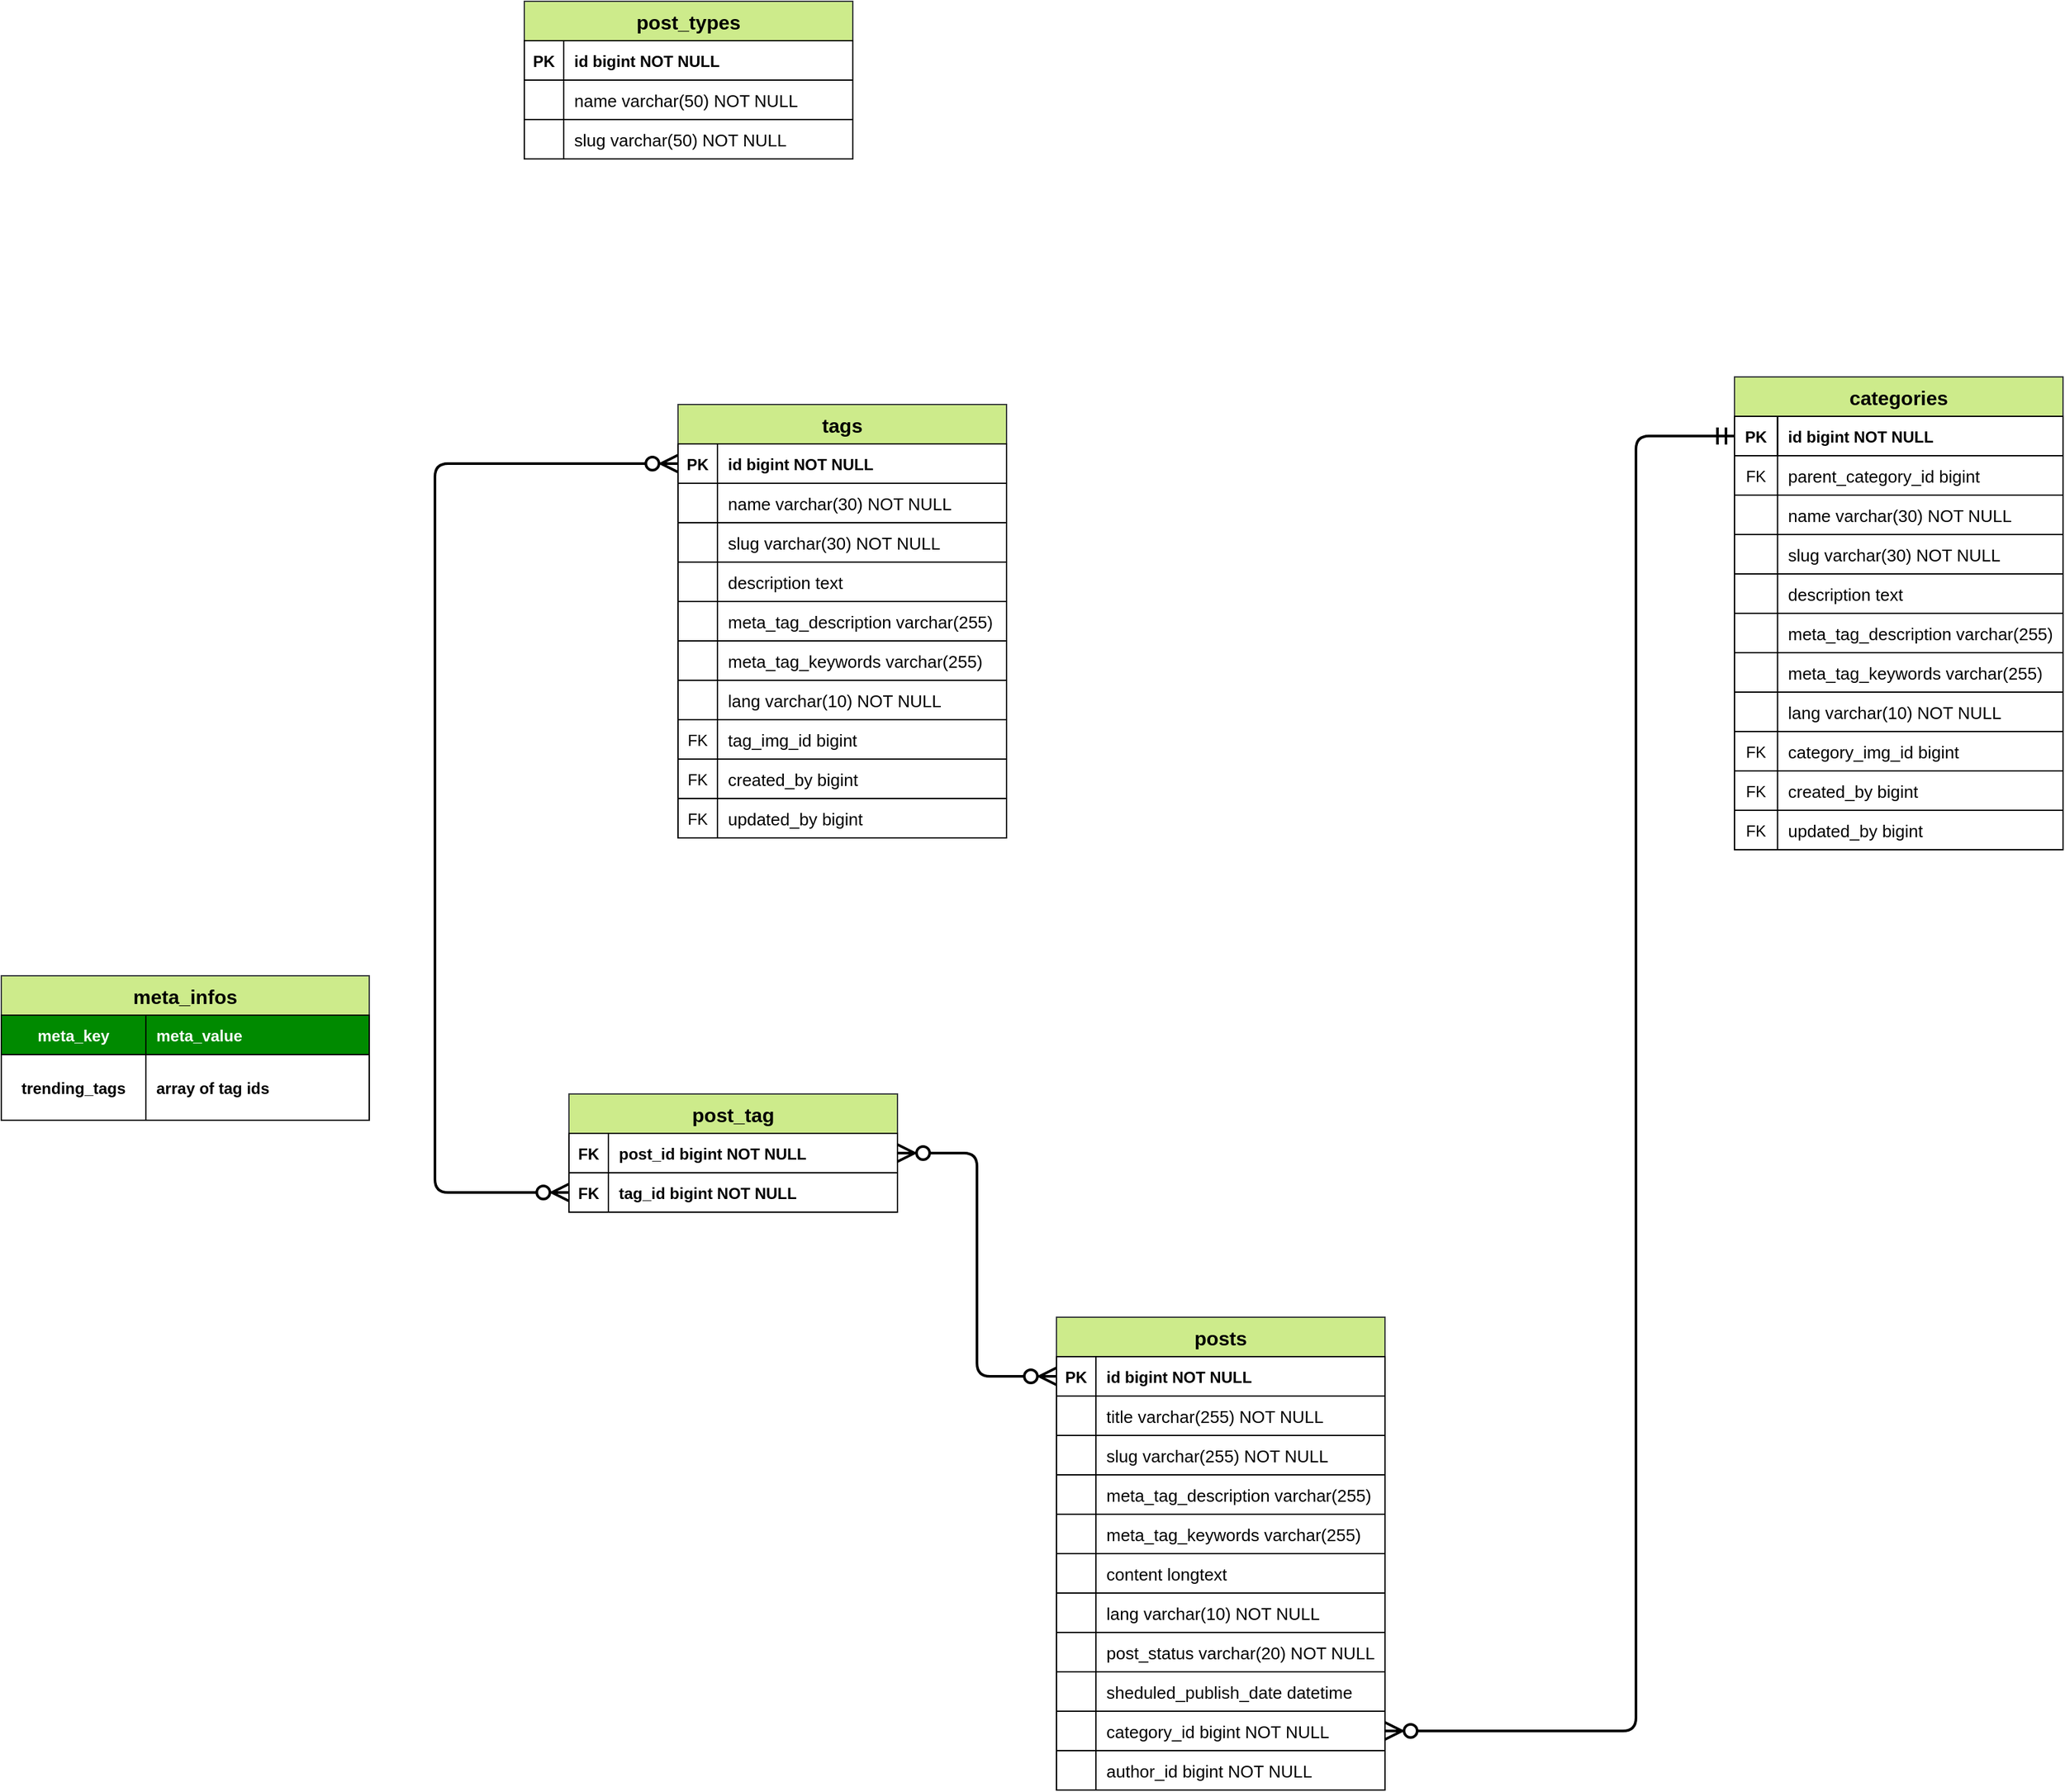 <mxfile>
    <diagram id="JGKF3jAnsXC5R7CiAGKE" name="Page-1">
        <mxGraphModel dx="4016" dy="4502" grid="0" gridSize="10" guides="0" tooltips="0" connect="1" arrows="1" fold="1" page="0" pageScale="1" pageWidth="3000" pageHeight="2000" background="#ffffff" math="0" shadow="0">
            <root>
                <mxCell id="0"/>
                <mxCell id="1" parent="0"/>
                <mxCell id="24" value="post_types" style="shape=table;startSize=30;container=1;collapsible=1;childLayout=tableLayout;fixedRows=1;rowLines=0;fontStyle=1;align=center;resizeLast=1;strokeColor=#36393d;fillColor=#cdeb8b;fontColor=#000000;fontSize=15;labelBackgroundColor=none;labelBorderColor=none;fontFamily=Helvetica;rounded=0;" parent="1" vertex="1">
                    <mxGeometry x="-2760" y="-3680" width="250" height="120" as="geometry">
                        <mxRectangle x="-2740" y="-3680" width="170" height="30" as="alternateBounds"/>
                    </mxGeometry>
                </mxCell>
                <mxCell id="25" value="" style="shape=partialRectangle;collapsible=0;dropTarget=0;pointerEvents=0;fillColor=#FFFFFF;points=[[0,0.5],[1,0.5]];portConstraint=eastwest;top=0;left=0;right=0;bottom=1;strokeColor=#666666;labelBackgroundColor=none;noLabel=1;fontColor=#333333;fontFamily=Helvetica;rounded=0;" parent="24" vertex="1">
                    <mxGeometry y="30" width="250" height="30" as="geometry"/>
                </mxCell>
                <mxCell id="26" value="PK" style="shape=partialRectangle;overflow=hidden;connectable=0;fillColor=none;top=1;left=1;bottom=1;right=1;fontStyle=1;fontColor=#000000;strokeColor=#000000;fontFamily=Helvetica;rounded=0;" parent="25" vertex="1">
                    <mxGeometry width="30" height="30" as="geometry">
                        <mxRectangle width="30" height="30" as="alternateBounds"/>
                    </mxGeometry>
                </mxCell>
                <mxCell id="27" value="id bigint NOT NULL " style="shape=partialRectangle;overflow=hidden;connectable=0;fillColor=none;top=1;left=1;bottom=1;right=1;align=left;spacingLeft=6;fontStyle=1;fontColor=#000000;strokeColor=#000000;noLabel=0;portConstraintRotation=0;fontFamily=Helvetica;rounded=0;" parent="25" vertex="1">
                    <mxGeometry x="30" width="220" height="30" as="geometry">
                        <mxRectangle width="220" height="30" as="alternateBounds"/>
                    </mxGeometry>
                </mxCell>
                <mxCell id="28" value="" style="shape=partialRectangle;collapsible=0;dropTarget=0;pointerEvents=0;fillColor=#FFFFFF;points=[[0,0.5],[1,0.5]];portConstraint=eastwest;top=1;left=1;right=1;bottom=1;labelBorderColor=#000000;strokeColor=#000000;labelBackgroundColor=none;fontFamily=Helvetica;rounded=0;" parent="24" vertex="1">
                    <mxGeometry y="60" width="250" height="30" as="geometry"/>
                </mxCell>
                <mxCell id="29" value="" style="shape=partialRectangle;overflow=hidden;connectable=0;fillColor=none;top=0;left=0;bottom=0;right=0;fontFamily=Helvetica;rounded=0;" parent="28" vertex="1">
                    <mxGeometry width="30" height="30" as="geometry">
                        <mxRectangle width="30" height="30" as="alternateBounds"/>
                    </mxGeometry>
                </mxCell>
                <mxCell id="30" value="name varchar(50) NOT NULL" style="shape=partialRectangle;overflow=hidden;connectable=0;fillColor=none;top=0;left=1;bottom=0;right=0;align=left;spacingLeft=6;fontColor=#000000;strokeColor=#000000;fontSize=13;fontFamily=Helvetica;rounded=0;" parent="28" vertex="1">
                    <mxGeometry x="30" width="220" height="30" as="geometry">
                        <mxRectangle width="220" height="30" as="alternateBounds"/>
                    </mxGeometry>
                </mxCell>
                <mxCell id="254" value="" style="shape=partialRectangle;collapsible=0;dropTarget=0;pointerEvents=0;fillColor=#FFFFFF;points=[[0,0.5],[1,0.5]];portConstraint=eastwest;top=1;left=1;right=1;bottom=1;labelBorderColor=#000000;strokeColor=#000000;labelBackgroundColor=none;fontFamily=Helvetica;rounded=0;" parent="24" vertex="1">
                    <mxGeometry y="90" width="250" height="30" as="geometry"/>
                </mxCell>
                <mxCell id="255" value="" style="shape=partialRectangle;overflow=hidden;connectable=0;fillColor=none;top=0;left=0;bottom=0;right=0;fontFamily=Helvetica;rounded=0;" parent="254" vertex="1">
                    <mxGeometry width="30" height="30" as="geometry">
                        <mxRectangle width="30" height="30" as="alternateBounds"/>
                    </mxGeometry>
                </mxCell>
                <mxCell id="256" value="slug varchar(50) NOT NULL" style="shape=partialRectangle;overflow=hidden;connectable=0;fillColor=none;top=0;left=1;bottom=0;right=0;align=left;spacingLeft=6;fontColor=#000000;strokeColor=#000000;fontSize=13;fontFamily=Helvetica;rounded=0;" parent="254" vertex="1">
                    <mxGeometry x="30" width="220" height="30" as="geometry">
                        <mxRectangle width="220" height="30" as="alternateBounds"/>
                    </mxGeometry>
                </mxCell>
                <mxCell id="31" value="tags" style="shape=table;startSize=30;container=1;collapsible=1;childLayout=tableLayout;fixedRows=1;rowLines=0;fontStyle=1;align=center;resizeLast=1;strokeColor=#36393d;fillColor=#cdeb8b;fontColor=#000000;fontSize=15;labelBackgroundColor=none;labelBorderColor=none;fontFamily=Helvetica;rounded=0;" parent="1" vertex="1">
                    <mxGeometry x="-2643" y="-3373" width="250" height="330" as="geometry">
                        <mxRectangle x="-2640" y="-3320" width="170" height="30" as="alternateBounds"/>
                    </mxGeometry>
                </mxCell>
                <mxCell id="32" value="" style="shape=partialRectangle;collapsible=0;dropTarget=0;pointerEvents=0;fillColor=#FFFFFF;points=[[0,0.5],[1,0.5]];portConstraint=eastwest;top=0;left=0;right=0;bottom=1;strokeColor=#666666;labelBackgroundColor=none;noLabel=1;fontColor=#333333;fontFamily=Helvetica;rounded=0;" parent="31" vertex="1">
                    <mxGeometry y="30" width="250" height="30" as="geometry"/>
                </mxCell>
                <mxCell id="33" value="PK" style="shape=partialRectangle;overflow=hidden;connectable=0;fillColor=none;top=1;left=1;bottom=1;right=1;fontStyle=1;fontColor=#000000;strokeColor=#000000;fontFamily=Helvetica;rounded=0;" parent="32" vertex="1">
                    <mxGeometry width="30" height="30" as="geometry">
                        <mxRectangle width="30" height="30" as="alternateBounds"/>
                    </mxGeometry>
                </mxCell>
                <mxCell id="34" value="id bigint NOT NULL " style="shape=partialRectangle;overflow=hidden;connectable=0;fillColor=none;top=1;left=1;bottom=1;right=1;align=left;spacingLeft=6;fontStyle=1;fontColor=#000000;strokeColor=#000000;noLabel=0;portConstraintRotation=0;fontFamily=Helvetica;rounded=0;" parent="32" vertex="1">
                    <mxGeometry x="30" width="220" height="30" as="geometry">
                        <mxRectangle width="220" height="30" as="alternateBounds"/>
                    </mxGeometry>
                </mxCell>
                <mxCell id="35" value="" style="shape=partialRectangle;collapsible=0;dropTarget=0;pointerEvents=0;fillColor=#FFFFFF;points=[[0,0.5],[1,0.5]];portConstraint=eastwest;top=1;left=1;right=1;bottom=1;labelBorderColor=#000000;strokeColor=#000000;labelBackgroundColor=none;fontFamily=Helvetica;rounded=0;" parent="31" vertex="1">
                    <mxGeometry y="60" width="250" height="30" as="geometry"/>
                </mxCell>
                <mxCell id="36" value="" style="shape=partialRectangle;overflow=hidden;connectable=0;fillColor=none;top=0;left=0;bottom=0;right=0;fontFamily=Helvetica;rounded=0;" parent="35" vertex="1">
                    <mxGeometry width="30" height="30" as="geometry">
                        <mxRectangle width="30" height="30" as="alternateBounds"/>
                    </mxGeometry>
                </mxCell>
                <mxCell id="37" value="name varchar(30) NOT NULL" style="shape=partialRectangle;overflow=hidden;connectable=0;fillColor=none;top=0;left=1;bottom=0;right=0;align=left;spacingLeft=6;fontColor=#000000;strokeColor=#000000;fontSize=13;fontFamily=Helvetica;rounded=0;" parent="35" vertex="1">
                    <mxGeometry x="30" width="220" height="30" as="geometry">
                        <mxRectangle width="220" height="30" as="alternateBounds"/>
                    </mxGeometry>
                </mxCell>
                <mxCell id="38" value="" style="shape=partialRectangle;collapsible=0;dropTarget=0;pointerEvents=0;fillColor=#FFFFFF;points=[[0,0.5],[1,0.5]];portConstraint=eastwest;top=1;left=1;right=1;bottom=1;labelBorderColor=#000000;strokeColor=#000000;labelBackgroundColor=none;fontFamily=Helvetica;rounded=0;" parent="31" vertex="1">
                    <mxGeometry y="90" width="250" height="30" as="geometry"/>
                </mxCell>
                <mxCell id="39" value="" style="shape=partialRectangle;overflow=hidden;connectable=0;fillColor=none;top=0;left=0;bottom=0;right=0;fontFamily=Helvetica;rounded=0;" parent="38" vertex="1">
                    <mxGeometry width="30" height="30" as="geometry">
                        <mxRectangle width="30" height="30" as="alternateBounds"/>
                    </mxGeometry>
                </mxCell>
                <mxCell id="40" value="slug varchar(30) NOT NULL" style="shape=partialRectangle;overflow=hidden;connectable=0;fillColor=none;top=0;left=1;bottom=0;right=0;align=left;spacingLeft=6;fontColor=#000000;strokeColor=#000000;fontSize=13;fontFamily=Helvetica;rounded=0;" parent="38" vertex="1">
                    <mxGeometry x="30" width="220" height="30" as="geometry">
                        <mxRectangle width="220" height="30" as="alternateBounds"/>
                    </mxGeometry>
                </mxCell>
                <mxCell id="89" value="" style="shape=partialRectangle;collapsible=0;dropTarget=0;pointerEvents=0;fillColor=#FFFFFF;points=[[0,0.5],[1,0.5]];portConstraint=eastwest;top=1;left=1;right=1;bottom=1;labelBorderColor=#000000;strokeColor=#000000;labelBackgroundColor=none;fontFamily=Helvetica;rounded=0;" parent="31" vertex="1">
                    <mxGeometry y="120" width="250" height="30" as="geometry"/>
                </mxCell>
                <mxCell id="90" value="" style="shape=partialRectangle;overflow=hidden;connectable=0;fillColor=none;top=0;left=0;bottom=0;right=0;fontFamily=Helvetica;rounded=0;" parent="89" vertex="1">
                    <mxGeometry width="30" height="30" as="geometry">
                        <mxRectangle width="30" height="30" as="alternateBounds"/>
                    </mxGeometry>
                </mxCell>
                <mxCell id="91" value="description text  " style="shape=partialRectangle;overflow=hidden;connectable=0;fillColor=none;top=0;left=1;bottom=0;right=0;align=left;spacingLeft=6;fontColor=#000000;strokeColor=#000000;fontSize=13;fontFamily=Helvetica;rounded=0;" parent="89" vertex="1">
                    <mxGeometry x="30" width="220" height="30" as="geometry">
                        <mxRectangle width="220" height="30" as="alternateBounds"/>
                    </mxGeometry>
                </mxCell>
                <mxCell id="51" value="" style="shape=partialRectangle;collapsible=0;dropTarget=0;pointerEvents=0;fillColor=#FFFFFF;points=[[0,0.5],[1,0.5]];portConstraint=eastwest;top=1;left=1;right=1;bottom=1;labelBorderColor=#000000;strokeColor=#000000;labelBackgroundColor=none;fontFamily=Helvetica;rounded=0;" parent="31" vertex="1">
                    <mxGeometry y="150" width="250" height="30" as="geometry"/>
                </mxCell>
                <mxCell id="52" value="" style="shape=partialRectangle;overflow=hidden;connectable=0;fillColor=none;top=0;left=0;bottom=0;right=0;fontFamily=Helvetica;rounded=0;" parent="51" vertex="1">
                    <mxGeometry width="30" height="30" as="geometry">
                        <mxRectangle width="30" height="30" as="alternateBounds"/>
                    </mxGeometry>
                </mxCell>
                <mxCell id="53" value="meta_tag_description varchar(255) " style="shape=partialRectangle;overflow=hidden;connectable=0;fillColor=none;top=0;left=1;bottom=0;right=0;align=left;spacingLeft=6;fontColor=#000000;strokeColor=#000000;fontSize=13;fontFamily=Helvetica;rounded=0;" parent="51" vertex="1">
                    <mxGeometry x="30" width="220" height="30" as="geometry">
                        <mxRectangle width="220" height="30" as="alternateBounds"/>
                    </mxGeometry>
                </mxCell>
                <mxCell id="54" value="" style="shape=partialRectangle;collapsible=0;dropTarget=0;pointerEvents=0;fillColor=#FFFFFF;points=[[0,0.5],[1,0.5]];portConstraint=eastwest;top=1;left=1;right=1;bottom=1;labelBorderColor=#000000;strokeColor=#000000;labelBackgroundColor=none;fontFamily=Helvetica;rounded=0;" parent="31" vertex="1">
                    <mxGeometry y="180" width="250" height="30" as="geometry"/>
                </mxCell>
                <mxCell id="55" value="" style="shape=partialRectangle;overflow=hidden;connectable=0;fillColor=none;top=0;left=0;bottom=0;right=0;fontFamily=Helvetica;rounded=0;" parent="54" vertex="1">
                    <mxGeometry width="30" height="30" as="geometry">
                        <mxRectangle width="30" height="30" as="alternateBounds"/>
                    </mxGeometry>
                </mxCell>
                <mxCell id="56" value="meta_tag_keywords varchar(255) " style="shape=partialRectangle;overflow=hidden;connectable=0;fillColor=none;top=0;left=1;bottom=0;right=0;align=left;spacingLeft=6;fontColor=#000000;strokeColor=#000000;fontSize=13;fontFamily=Helvetica;rounded=0;" parent="54" vertex="1">
                    <mxGeometry x="30" width="220" height="30" as="geometry">
                        <mxRectangle width="220" height="30" as="alternateBounds"/>
                    </mxGeometry>
                </mxCell>
                <mxCell id="385" value="" style="shape=partialRectangle;collapsible=0;dropTarget=0;pointerEvents=0;fillColor=#FFFFFF;points=[[0,0.5],[1,0.5]];portConstraint=eastwest;top=1;left=1;right=1;bottom=1;labelBorderColor=#000000;strokeColor=#000000;labelBackgroundColor=none;fontFamily=Helvetica;rounded=0;" vertex="1" parent="31">
                    <mxGeometry y="210" width="250" height="30" as="geometry"/>
                </mxCell>
                <mxCell id="386" value="" style="shape=partialRectangle;overflow=hidden;connectable=0;fillColor=none;top=0;left=0;bottom=0;right=0;fontFamily=Helvetica;rounded=0;" vertex="1" parent="385">
                    <mxGeometry width="30" height="30" as="geometry">
                        <mxRectangle width="30" height="30" as="alternateBounds"/>
                    </mxGeometry>
                </mxCell>
                <mxCell id="387" value="lang varchar(10) NOT NULL " style="shape=partialRectangle;overflow=hidden;connectable=0;fillColor=none;top=0;left=1;bottom=0;right=0;align=left;spacingLeft=6;fontColor=#000000;strokeColor=#000000;fontSize=13;fontFamily=Helvetica;rounded=0;" vertex="1" parent="385">
                    <mxGeometry x="30" width="220" height="30" as="geometry">
                        <mxRectangle width="220" height="30" as="alternateBounds"/>
                    </mxGeometry>
                </mxCell>
                <mxCell id="92" value="" style="shape=partialRectangle;collapsible=0;dropTarget=0;pointerEvents=0;fillColor=#FFFFFF;points=[[0,0.5],[1,0.5]];portConstraint=eastwest;top=1;left=1;right=1;bottom=1;labelBorderColor=#000000;strokeColor=#000000;labelBackgroundColor=none;fontFamily=Helvetica;rounded=0;" parent="31" vertex="1">
                    <mxGeometry y="240" width="250" height="30" as="geometry"/>
                </mxCell>
                <mxCell id="93" value="FK" style="shape=partialRectangle;overflow=hidden;connectable=0;fillColor=none;top=0;left=0;bottom=0;right=0;fontFamily=Helvetica;rounded=0;fontColor=#000000;" parent="92" vertex="1">
                    <mxGeometry width="30" height="30" as="geometry">
                        <mxRectangle width="30" height="30" as="alternateBounds"/>
                    </mxGeometry>
                </mxCell>
                <mxCell id="94" value="tag_img_id bigint " style="shape=partialRectangle;overflow=hidden;connectable=0;fillColor=none;top=0;left=1;bottom=0;right=0;align=left;spacingLeft=6;fontColor=#000000;strokeColor=#000000;fontSize=13;fontFamily=Helvetica;rounded=0;" parent="92" vertex="1">
                    <mxGeometry x="30" width="220" height="30" as="geometry">
                        <mxRectangle width="220" height="30" as="alternateBounds"/>
                    </mxGeometry>
                </mxCell>
                <mxCell id="108" value="" style="shape=partialRectangle;collapsible=0;dropTarget=0;pointerEvents=0;fillColor=#FFFFFF;points=[[0,0.5],[1,0.5]];portConstraint=eastwest;top=1;left=1;right=1;bottom=1;labelBorderColor=#000000;strokeColor=#000000;labelBackgroundColor=none;fontFamily=Helvetica;rounded=0;" parent="31" vertex="1">
                    <mxGeometry y="270" width="250" height="30" as="geometry"/>
                </mxCell>
                <mxCell id="109" value="FK" style="shape=partialRectangle;overflow=hidden;connectable=0;fillColor=none;top=0;left=0;bottom=0;right=0;fontFamily=Helvetica;rounded=0;fontColor=#000000;" parent="108" vertex="1">
                    <mxGeometry width="30" height="30" as="geometry">
                        <mxRectangle width="30" height="30" as="alternateBounds"/>
                    </mxGeometry>
                </mxCell>
                <mxCell id="110" value="created_by bigint " style="shape=partialRectangle;overflow=hidden;connectable=0;fillColor=none;top=0;left=1;bottom=0;right=0;align=left;spacingLeft=6;fontColor=#000000;strokeColor=#000000;fontSize=13;fontFamily=Helvetica;rounded=0;" parent="108" vertex="1">
                    <mxGeometry x="30" width="220" height="30" as="geometry">
                        <mxRectangle width="220" height="30" as="alternateBounds"/>
                    </mxGeometry>
                </mxCell>
                <mxCell id="138" value="" style="shape=partialRectangle;collapsible=0;dropTarget=0;pointerEvents=0;fillColor=#FFFFFF;points=[[0,0.5],[1,0.5]];portConstraint=eastwest;top=1;left=1;right=1;bottom=1;labelBorderColor=#000000;strokeColor=#000000;labelBackgroundColor=none;fontFamily=Helvetica;rounded=0;" parent="31" vertex="1">
                    <mxGeometry y="300" width="250" height="30" as="geometry"/>
                </mxCell>
                <mxCell id="139" value="FK" style="shape=partialRectangle;overflow=hidden;connectable=0;fillColor=none;top=0;left=0;bottom=0;right=0;fontFamily=Helvetica;rounded=0;fontColor=#000000;" parent="138" vertex="1">
                    <mxGeometry width="30" height="30" as="geometry">
                        <mxRectangle width="30" height="30" as="alternateBounds"/>
                    </mxGeometry>
                </mxCell>
                <mxCell id="140" value="updated_by bigint " style="shape=partialRectangle;overflow=hidden;connectable=0;fillColor=none;top=0;left=1;bottom=0;right=0;align=left;spacingLeft=6;fontColor=#000000;strokeColor=#000000;fontSize=13;fontFamily=Helvetica;rounded=0;" parent="138" vertex="1">
                    <mxGeometry x="30" width="220" height="30" as="geometry">
                        <mxRectangle width="220" height="30" as="alternateBounds"/>
                    </mxGeometry>
                </mxCell>
                <mxCell id="98" value="meta_infos" style="shape=table;startSize=30;container=1;collapsible=1;childLayout=tableLayout;fixedRows=1;rowLines=0;fontStyle=1;align=center;resizeLast=1;strokeColor=#36393d;fillColor=#cdeb8b;fontColor=#000000;fontSize=15;labelBackgroundColor=none;labelBorderColor=none;fontFamily=Helvetica;rounded=0;" parent="1" vertex="1">
                    <mxGeometry x="-3158" y="-2938" width="280" height="110" as="geometry">
                        <mxRectangle x="-2680" y="-2840" width="170" height="30" as="alternateBounds"/>
                    </mxGeometry>
                </mxCell>
                <mxCell id="105" value="" style="shape=partialRectangle;collapsible=0;dropTarget=0;pointerEvents=0;fillColor=#008a00;points=[[0,0.5],[1,0.5]];portConstraint=eastwest;top=0;left=0;right=0;bottom=1;strokeColor=#005700;labelBackgroundColor=none;noLabel=1;fontColor=#ffffff;fontFamily=Helvetica;rounded=0;" parent="98" vertex="1">
                    <mxGeometry y="30" width="280" height="30" as="geometry"/>
                </mxCell>
                <mxCell id="106" value="meta_key" style="shape=partialRectangle;overflow=hidden;connectable=0;fillColor=none;top=1;left=1;bottom=1;right=1;fontStyle=1;fontColor=#FFFFFF;strokeColor=#000000;fontFamily=Helvetica;rounded=0;align=center;" parent="105" vertex="1">
                    <mxGeometry width="110" height="30" as="geometry">
                        <mxRectangle width="110" height="30" as="alternateBounds"/>
                    </mxGeometry>
                </mxCell>
                <mxCell id="107" value="meta_value" style="shape=partialRectangle;overflow=hidden;connectable=0;fillColor=none;top=1;left=1;bottom=1;right=1;align=left;spacingLeft=6;fontStyle=1;fontColor=#FFFFFF;strokeColor=#000000;portConstraintRotation=0;fontFamily=Helvetica;rounded=0;" parent="105" vertex="1">
                    <mxGeometry x="110" width="170" height="30" as="geometry">
                        <mxRectangle width="170" height="30" as="alternateBounds"/>
                    </mxGeometry>
                </mxCell>
                <mxCell id="99" value="" style="shape=partialRectangle;collapsible=0;dropTarget=0;pointerEvents=0;fillColor=#FFFFFF;points=[[0,0.5],[1,0.5]];portConstraint=eastwest;top=0;left=0;right=0;bottom=1;strokeColor=#666666;labelBackgroundColor=none;noLabel=1;fontColor=#333333;fontFamily=Helvetica;rounded=0;" parent="98" vertex="1">
                    <mxGeometry y="60" width="280" height="50" as="geometry"/>
                </mxCell>
                <mxCell id="100" value="trending_tags" style="shape=partialRectangle;overflow=hidden;connectable=0;fillColor=none;top=1;left=1;bottom=1;right=1;fontStyle=1;fontColor=#000000;strokeColor=#000000;fontFamily=Helvetica;rounded=0;align=center;" parent="99" vertex="1">
                    <mxGeometry width="110" height="50" as="geometry">
                        <mxRectangle width="110" height="50" as="alternateBounds"/>
                    </mxGeometry>
                </mxCell>
                <mxCell id="101" value="array of tag ids" style="shape=partialRectangle;overflow=hidden;connectable=0;fillColor=none;top=1;left=1;bottom=1;right=1;align=left;spacingLeft=6;fontStyle=1;fontColor=#000000;strokeColor=#000000;noLabel=0;portConstraintRotation=0;fontFamily=Helvetica;rounded=0;" parent="99" vertex="1">
                    <mxGeometry x="110" width="170" height="50" as="geometry">
                        <mxRectangle width="170" height="50" as="alternateBounds"/>
                    </mxGeometry>
                </mxCell>
                <mxCell id="151" value="categories" style="shape=table;startSize=30;container=1;collapsible=1;childLayout=tableLayout;fixedRows=1;rowLines=0;fontStyle=1;align=center;resizeLast=1;strokeColor=#36393d;fillColor=#cdeb8b;fontColor=#000000;fontSize=15;labelBackgroundColor=none;labelBorderColor=none;fontFamily=Helvetica;rounded=0;" parent="1" vertex="1">
                    <mxGeometry x="-1839" y="-3394" width="250" height="360" as="geometry">
                        <mxRectangle x="-2015" y="-3507" width="170" height="30" as="alternateBounds"/>
                    </mxGeometry>
                </mxCell>
                <mxCell id="152" value="" style="shape=partialRectangle;collapsible=0;dropTarget=0;pointerEvents=0;fillColor=#FFFFFF;points=[[0,0.5],[1,0.5]];portConstraint=eastwest;top=0;left=0;right=0;bottom=1;strokeColor=#666666;labelBackgroundColor=none;noLabel=1;fontColor=#333333;fontFamily=Helvetica;rounded=0;" parent="151" vertex="1">
                    <mxGeometry y="30" width="250" height="30" as="geometry"/>
                </mxCell>
                <mxCell id="153" value="PK" style="shape=partialRectangle;overflow=hidden;connectable=0;fillColor=none;top=1;left=1;bottom=1;right=1;fontStyle=1;fontColor=#000000;strokeColor=#000000;fontFamily=Helvetica;rounded=0;" parent="152" vertex="1">
                    <mxGeometry width="32.75" height="30" as="geometry">
                        <mxRectangle width="32.75" height="30" as="alternateBounds"/>
                    </mxGeometry>
                </mxCell>
                <mxCell id="154" value="id bigint NOT NULL " style="shape=partialRectangle;overflow=hidden;connectable=0;fillColor=none;top=1;left=1;bottom=1;right=1;align=left;spacingLeft=6;fontStyle=1;fontColor=#000000;strokeColor=#000000;noLabel=0;portConstraintRotation=0;fontFamily=Helvetica;rounded=0;" parent="152" vertex="1">
                    <mxGeometry x="32.75" width="217.25" height="30" as="geometry">
                        <mxRectangle width="217.25" height="30" as="alternateBounds"/>
                    </mxGeometry>
                </mxCell>
                <mxCell id="210" value="" style="shape=partialRectangle;collapsible=0;dropTarget=0;pointerEvents=0;fillColor=#FFFFFF;points=[[0,0.5],[1,0.5]];portConstraint=eastwest;top=1;left=1;right=1;bottom=1;labelBorderColor=#000000;strokeColor=#000000;labelBackgroundColor=none;fontFamily=Helvetica;rounded=0;" parent="151" vertex="1">
                    <mxGeometry y="60" width="250" height="30" as="geometry"/>
                </mxCell>
                <mxCell id="211" value="FK" style="shape=partialRectangle;overflow=hidden;connectable=0;fillColor=none;top=0;left=0;bottom=0;right=0;fontFamily=Helvetica;rounded=0;fontColor=#000000;" parent="210" vertex="1">
                    <mxGeometry width="32.75" height="30" as="geometry">
                        <mxRectangle width="32.75" height="30" as="alternateBounds"/>
                    </mxGeometry>
                </mxCell>
                <mxCell id="212" value="parent_category_id bigint " style="shape=partialRectangle;overflow=hidden;connectable=0;fillColor=none;top=0;left=1;bottom=0;right=0;align=left;spacingLeft=6;fontColor=#000000;strokeColor=#000000;fontSize=13;fontFamily=Helvetica;rounded=0;" parent="210" vertex="1">
                    <mxGeometry x="32.75" width="217.25" height="30" as="geometry">
                        <mxRectangle width="217.25" height="30" as="alternateBounds"/>
                    </mxGeometry>
                </mxCell>
                <mxCell id="155" value="" style="shape=partialRectangle;collapsible=0;dropTarget=0;pointerEvents=0;fillColor=#FFFFFF;points=[[0,0.5],[1,0.5]];portConstraint=eastwest;top=1;left=1;right=1;bottom=1;labelBorderColor=#000000;strokeColor=#000000;labelBackgroundColor=none;fontFamily=Helvetica;rounded=0;" parent="151" vertex="1">
                    <mxGeometry y="90" width="250" height="30" as="geometry"/>
                </mxCell>
                <mxCell id="156" value="" style="shape=partialRectangle;overflow=hidden;connectable=0;fillColor=none;top=0;left=0;bottom=0;right=0;fontFamily=Helvetica;rounded=0;" parent="155" vertex="1">
                    <mxGeometry width="32.75" height="30" as="geometry">
                        <mxRectangle width="32.75" height="30" as="alternateBounds"/>
                    </mxGeometry>
                </mxCell>
                <mxCell id="157" value="name varchar(30) NOT NULL" style="shape=partialRectangle;overflow=hidden;connectable=0;fillColor=none;top=0;left=1;bottom=0;right=0;align=left;spacingLeft=6;fontColor=#000000;strokeColor=#000000;fontSize=13;fontFamily=Helvetica;rounded=0;" parent="155" vertex="1">
                    <mxGeometry x="32.75" width="217.25" height="30" as="geometry">
                        <mxRectangle width="217.25" height="30" as="alternateBounds"/>
                    </mxGeometry>
                </mxCell>
                <mxCell id="158" value="" style="shape=partialRectangle;collapsible=0;dropTarget=0;pointerEvents=0;fillColor=#FFFFFF;points=[[0,0.5],[1,0.5]];portConstraint=eastwest;top=1;left=1;right=1;bottom=1;labelBorderColor=#000000;strokeColor=#000000;labelBackgroundColor=none;fontFamily=Helvetica;rounded=0;" parent="151" vertex="1">
                    <mxGeometry y="120" width="250" height="30" as="geometry"/>
                </mxCell>
                <mxCell id="159" value="" style="shape=partialRectangle;overflow=hidden;connectable=0;fillColor=none;top=0;left=0;bottom=0;right=0;fontFamily=Helvetica;rounded=0;" parent="158" vertex="1">
                    <mxGeometry width="32.75" height="30" as="geometry">
                        <mxRectangle width="32.75" height="30" as="alternateBounds"/>
                    </mxGeometry>
                </mxCell>
                <mxCell id="160" value="slug varchar(30) NOT NULL" style="shape=partialRectangle;overflow=hidden;connectable=0;fillColor=none;top=0;left=1;bottom=0;right=0;align=left;spacingLeft=6;fontColor=#000000;strokeColor=#000000;fontSize=13;fontFamily=Helvetica;rounded=0;" parent="158" vertex="1">
                    <mxGeometry x="32.75" width="217.25" height="30" as="geometry">
                        <mxRectangle width="217.25" height="30" as="alternateBounds"/>
                    </mxGeometry>
                </mxCell>
                <mxCell id="161" value="" style="shape=partialRectangle;collapsible=0;dropTarget=0;pointerEvents=0;fillColor=#FFFFFF;points=[[0,0.5],[1,0.5]];portConstraint=eastwest;top=1;left=1;right=1;bottom=1;labelBorderColor=#000000;strokeColor=#000000;labelBackgroundColor=none;fontFamily=Helvetica;rounded=0;" parent="151" vertex="1">
                    <mxGeometry y="150" width="250" height="30" as="geometry"/>
                </mxCell>
                <mxCell id="162" value="" style="shape=partialRectangle;overflow=hidden;connectable=0;fillColor=none;top=0;left=0;bottom=0;right=0;fontFamily=Helvetica;rounded=0;" parent="161" vertex="1">
                    <mxGeometry width="32.75" height="30" as="geometry">
                        <mxRectangle width="32.75" height="30" as="alternateBounds"/>
                    </mxGeometry>
                </mxCell>
                <mxCell id="163" value="description text  " style="shape=partialRectangle;overflow=hidden;connectable=0;fillColor=none;top=0;left=1;bottom=0;right=0;align=left;spacingLeft=6;fontColor=#000000;strokeColor=#000000;fontSize=13;fontFamily=Helvetica;rounded=0;" parent="161" vertex="1">
                    <mxGeometry x="32.75" width="217.25" height="30" as="geometry">
                        <mxRectangle width="217.25" height="30" as="alternateBounds"/>
                    </mxGeometry>
                </mxCell>
                <mxCell id="164" value="" style="shape=partialRectangle;collapsible=0;dropTarget=0;pointerEvents=0;fillColor=#FFFFFF;points=[[0,0.5],[1,0.5]];portConstraint=eastwest;top=1;left=1;right=1;bottom=1;labelBorderColor=#000000;strokeColor=#000000;labelBackgroundColor=none;fontFamily=Helvetica;rounded=0;" parent="151" vertex="1">
                    <mxGeometry y="180" width="250" height="30" as="geometry"/>
                </mxCell>
                <mxCell id="165" value="" style="shape=partialRectangle;overflow=hidden;connectable=0;fillColor=none;top=0;left=0;bottom=0;right=0;fontFamily=Helvetica;rounded=0;" parent="164" vertex="1">
                    <mxGeometry width="32.75" height="30" as="geometry">
                        <mxRectangle width="32.75" height="30" as="alternateBounds"/>
                    </mxGeometry>
                </mxCell>
                <mxCell id="166" value="meta_tag_description varchar(255) " style="shape=partialRectangle;overflow=hidden;connectable=0;fillColor=none;top=0;left=1;bottom=0;right=0;align=left;spacingLeft=6;fontColor=#000000;strokeColor=#000000;fontSize=13;fontFamily=Helvetica;rounded=0;" parent="164" vertex="1">
                    <mxGeometry x="32.75" width="217.25" height="30" as="geometry">
                        <mxRectangle width="217.25" height="30" as="alternateBounds"/>
                    </mxGeometry>
                </mxCell>
                <mxCell id="450" value="" style="shape=partialRectangle;collapsible=0;dropTarget=0;pointerEvents=0;fillColor=#FFFFFF;points=[[0,0.5],[1,0.5]];portConstraint=eastwest;top=1;left=1;right=1;bottom=1;labelBorderColor=#000000;strokeColor=#000000;labelBackgroundColor=none;fontFamily=Helvetica;rounded=0;" vertex="1" parent="151">
                    <mxGeometry y="210" width="250" height="30" as="geometry"/>
                </mxCell>
                <mxCell id="451" value="" style="shape=partialRectangle;overflow=hidden;connectable=0;fillColor=none;top=0;left=0;bottom=0;right=0;fontFamily=Helvetica;rounded=0;" vertex="1" parent="450">
                    <mxGeometry width="32.75" height="30" as="geometry">
                        <mxRectangle width="32.75" height="30" as="alternateBounds"/>
                    </mxGeometry>
                </mxCell>
                <mxCell id="452" value="meta_tag_keywords varchar(255) " style="shape=partialRectangle;overflow=hidden;connectable=0;fillColor=none;top=0;left=1;bottom=0;right=0;align=left;spacingLeft=6;fontColor=#000000;strokeColor=#000000;fontSize=13;fontFamily=Helvetica;rounded=0;" vertex="1" parent="450">
                    <mxGeometry x="32.75" width="217.25" height="30" as="geometry">
                        <mxRectangle width="217.25" height="30" as="alternateBounds"/>
                    </mxGeometry>
                </mxCell>
                <mxCell id="167" value="" style="shape=partialRectangle;collapsible=0;dropTarget=0;pointerEvents=0;fillColor=#FFFFFF;points=[[0,0.5],[1,0.5]];portConstraint=eastwest;top=1;left=1;right=1;bottom=1;labelBorderColor=#000000;strokeColor=#000000;labelBackgroundColor=none;fontFamily=Helvetica;rounded=0;" parent="151" vertex="1">
                    <mxGeometry y="240" width="250" height="30" as="geometry"/>
                </mxCell>
                <mxCell id="168" value="" style="shape=partialRectangle;overflow=hidden;connectable=0;fillColor=none;top=0;left=0;bottom=0;right=0;fontFamily=Helvetica;rounded=0;" parent="167" vertex="1">
                    <mxGeometry width="32.75" height="30" as="geometry">
                        <mxRectangle width="32.75" height="30" as="alternateBounds"/>
                    </mxGeometry>
                </mxCell>
                <mxCell id="169" value="lang varchar(10) NOT NULL" style="shape=partialRectangle;overflow=hidden;connectable=0;fillColor=none;top=0;left=1;bottom=0;right=0;align=left;spacingLeft=6;fontColor=#000000;strokeColor=#000000;fontSize=13;fontFamily=Helvetica;rounded=0;" parent="167" vertex="1">
                    <mxGeometry x="32.75" width="217.25" height="30" as="geometry">
                        <mxRectangle width="217.25" height="30" as="alternateBounds"/>
                    </mxGeometry>
                </mxCell>
                <mxCell id="170" value="" style="shape=partialRectangle;collapsible=0;dropTarget=0;pointerEvents=0;fillColor=#FFFFFF;points=[[0,0.5],[1,0.5]];portConstraint=eastwest;top=1;left=1;right=1;bottom=1;labelBorderColor=#000000;strokeColor=#000000;labelBackgroundColor=none;fontFamily=Helvetica;rounded=0;" parent="151" vertex="1">
                    <mxGeometry y="270" width="250" height="30" as="geometry"/>
                </mxCell>
                <mxCell id="171" value="FK" style="shape=partialRectangle;overflow=hidden;connectable=0;fillColor=none;top=0;left=0;bottom=0;right=0;fontFamily=Helvetica;rounded=0;fontColor=#000000;" parent="170" vertex="1">
                    <mxGeometry width="32.75" height="30" as="geometry">
                        <mxRectangle width="32.75" height="30" as="alternateBounds"/>
                    </mxGeometry>
                </mxCell>
                <mxCell id="172" value="category_img_id bigint " style="shape=partialRectangle;overflow=hidden;connectable=0;fillColor=none;top=0;left=1;bottom=0;right=0;align=left;spacingLeft=6;fontColor=#000000;strokeColor=#000000;fontSize=13;fontFamily=Helvetica;rounded=0;" parent="170" vertex="1">
                    <mxGeometry x="32.75" width="217.25" height="30" as="geometry">
                        <mxRectangle width="217.25" height="30" as="alternateBounds"/>
                    </mxGeometry>
                </mxCell>
                <mxCell id="173" value="" style="shape=partialRectangle;collapsible=0;dropTarget=0;pointerEvents=0;fillColor=#FFFFFF;points=[[0,0.5],[1,0.5]];portConstraint=eastwest;top=1;left=1;right=1;bottom=1;labelBorderColor=#000000;strokeColor=#000000;labelBackgroundColor=none;fontFamily=Helvetica;rounded=0;" parent="151" vertex="1">
                    <mxGeometry y="300" width="250" height="30" as="geometry"/>
                </mxCell>
                <mxCell id="174" value="FK" style="shape=partialRectangle;overflow=hidden;connectable=0;fillColor=none;top=0;left=0;bottom=0;right=0;fontFamily=Helvetica;rounded=0;fontColor=#000000;" parent="173" vertex="1">
                    <mxGeometry width="32.75" height="30" as="geometry">
                        <mxRectangle width="32.75" height="30" as="alternateBounds"/>
                    </mxGeometry>
                </mxCell>
                <mxCell id="175" value="created_by bigint " style="shape=partialRectangle;overflow=hidden;connectable=0;fillColor=none;top=0;left=1;bottom=0;right=0;align=left;spacingLeft=6;fontColor=#000000;strokeColor=#000000;fontSize=13;fontFamily=Helvetica;rounded=0;" parent="173" vertex="1">
                    <mxGeometry x="32.75" width="217.25" height="30" as="geometry">
                        <mxRectangle width="217.25" height="30" as="alternateBounds"/>
                    </mxGeometry>
                </mxCell>
                <mxCell id="176" value="" style="shape=partialRectangle;collapsible=0;dropTarget=0;pointerEvents=0;fillColor=#FFFFFF;points=[[0,0.5],[1,0.5]];portConstraint=eastwest;top=1;left=1;right=1;bottom=1;labelBorderColor=#000000;strokeColor=#000000;labelBackgroundColor=none;fontFamily=Helvetica;rounded=0;" parent="151" vertex="1">
                    <mxGeometry y="330" width="250" height="30" as="geometry"/>
                </mxCell>
                <mxCell id="177" value="FK" style="shape=partialRectangle;overflow=hidden;connectable=0;fillColor=none;top=0;left=0;bottom=0;right=0;fontFamily=Helvetica;rounded=0;fontColor=#000000;" parent="176" vertex="1">
                    <mxGeometry width="32.75" height="30" as="geometry">
                        <mxRectangle width="32.75" height="30" as="alternateBounds"/>
                    </mxGeometry>
                </mxCell>
                <mxCell id="178" value="updated_by bigint " style="shape=partialRectangle;overflow=hidden;connectable=0;fillColor=none;top=0;left=1;bottom=0;right=0;align=left;spacingLeft=6;fontColor=#000000;strokeColor=#000000;fontSize=13;fontFamily=Helvetica;rounded=0;" parent="176" vertex="1">
                    <mxGeometry x="32.75" width="217.25" height="30" as="geometry">
                        <mxRectangle width="217.25" height="30" as="alternateBounds"/>
                    </mxGeometry>
                </mxCell>
                <mxCell id="257" value="posts" style="shape=table;startSize=30;container=1;collapsible=1;childLayout=tableLayout;fixedRows=1;rowLines=0;fontStyle=1;align=center;resizeLast=1;strokeColor=#36393d;fillColor=#cdeb8b;fontColor=#000000;fontSize=15;labelBackgroundColor=none;labelBorderColor=none;fontFamily=Helvetica;rounded=0;" parent="1" vertex="1">
                    <mxGeometry x="-2355" y="-2678" width="250" height="360" as="geometry">
                        <mxRectangle x="-2740" y="-3680" width="170" height="30" as="alternateBounds"/>
                    </mxGeometry>
                </mxCell>
                <mxCell id="258" value="" style="shape=partialRectangle;collapsible=0;dropTarget=0;pointerEvents=0;fillColor=#FFFFFF;points=[[0,0.5],[1,0.5]];portConstraint=eastwest;top=0;left=0;right=0;bottom=1;strokeColor=#666666;labelBackgroundColor=none;noLabel=1;fontColor=#333333;fontFamily=Helvetica;rounded=0;" parent="257" vertex="1">
                    <mxGeometry y="30" width="250" height="30" as="geometry"/>
                </mxCell>
                <mxCell id="259" value="PK" style="shape=partialRectangle;overflow=hidden;connectable=0;fillColor=none;top=1;left=1;bottom=1;right=1;fontStyle=1;fontColor=#000000;strokeColor=#000000;fontFamily=Helvetica;rounded=0;" parent="258" vertex="1">
                    <mxGeometry width="30" height="30" as="geometry">
                        <mxRectangle width="30" height="30" as="alternateBounds"/>
                    </mxGeometry>
                </mxCell>
                <mxCell id="260" value="id bigint NOT NULL " style="shape=partialRectangle;overflow=hidden;connectable=0;fillColor=none;top=1;left=1;bottom=1;right=1;align=left;spacingLeft=6;fontStyle=1;fontColor=#000000;strokeColor=#000000;noLabel=0;portConstraintRotation=0;fontFamily=Helvetica;rounded=0;" parent="258" vertex="1">
                    <mxGeometry x="30" width="220" height="30" as="geometry">
                        <mxRectangle width="220" height="30" as="alternateBounds"/>
                    </mxGeometry>
                </mxCell>
                <mxCell id="261" value="" style="shape=partialRectangle;collapsible=0;dropTarget=0;pointerEvents=0;fillColor=#FFFFFF;points=[[0,0.5],[1,0.5]];portConstraint=eastwest;top=1;left=1;right=1;bottom=1;labelBorderColor=#000000;strokeColor=#000000;labelBackgroundColor=none;fontFamily=Helvetica;rounded=0;" parent="257" vertex="1">
                    <mxGeometry y="60" width="250" height="30" as="geometry"/>
                </mxCell>
                <mxCell id="262" value="" style="shape=partialRectangle;overflow=hidden;connectable=0;fillColor=none;top=0;left=0;bottom=0;right=0;fontFamily=Helvetica;rounded=0;" parent="261" vertex="1">
                    <mxGeometry width="30" height="30" as="geometry">
                        <mxRectangle width="30" height="30" as="alternateBounds"/>
                    </mxGeometry>
                </mxCell>
                <mxCell id="263" value="title varchar(255) NOT NULL" style="shape=partialRectangle;overflow=hidden;connectable=0;fillColor=none;top=0;left=1;bottom=0;right=0;align=left;spacingLeft=6;fontColor=#000000;strokeColor=#000000;fontSize=13;fontFamily=Helvetica;rounded=0;" parent="261" vertex="1">
                    <mxGeometry x="30" width="220" height="30" as="geometry">
                        <mxRectangle width="220" height="30" as="alternateBounds"/>
                    </mxGeometry>
                </mxCell>
                <mxCell id="264" value="" style="shape=partialRectangle;collapsible=0;dropTarget=0;pointerEvents=0;fillColor=#FFFFFF;points=[[0,0.5],[1,0.5]];portConstraint=eastwest;top=1;left=1;right=1;bottom=1;labelBorderColor=#000000;strokeColor=#000000;labelBackgroundColor=none;fontFamily=Helvetica;rounded=0;" parent="257" vertex="1">
                    <mxGeometry y="90" width="250" height="30" as="geometry"/>
                </mxCell>
                <mxCell id="265" value="" style="shape=partialRectangle;overflow=hidden;connectable=0;fillColor=none;top=0;left=0;bottom=0;right=0;fontFamily=Helvetica;rounded=0;" parent="264" vertex="1">
                    <mxGeometry width="30" height="30" as="geometry">
                        <mxRectangle width="30" height="30" as="alternateBounds"/>
                    </mxGeometry>
                </mxCell>
                <mxCell id="266" value="slug varchar(255) NOT NULL" style="shape=partialRectangle;overflow=hidden;connectable=0;fillColor=none;top=0;left=1;bottom=0;right=0;align=left;spacingLeft=6;fontColor=#000000;strokeColor=#000000;fontSize=13;fontFamily=Helvetica;rounded=0;" parent="264" vertex="1">
                    <mxGeometry x="30" width="220" height="30" as="geometry">
                        <mxRectangle width="220" height="30" as="alternateBounds"/>
                    </mxGeometry>
                </mxCell>
                <mxCell id="267" value="" style="shape=partialRectangle;collapsible=0;dropTarget=0;pointerEvents=0;fillColor=#FFFFFF;points=[[0,0.5],[1,0.5]];portConstraint=eastwest;top=1;left=1;right=1;bottom=1;labelBorderColor=#000000;strokeColor=#000000;labelBackgroundColor=none;fontFamily=Helvetica;rounded=0;" parent="257" vertex="1">
                    <mxGeometry y="120" width="250" height="30" as="geometry"/>
                </mxCell>
                <mxCell id="268" value="" style="shape=partialRectangle;overflow=hidden;connectable=0;fillColor=none;top=0;left=0;bottom=0;right=0;fontFamily=Helvetica;rounded=0;" parent="267" vertex="1">
                    <mxGeometry width="30" height="30" as="geometry">
                        <mxRectangle width="30" height="30" as="alternateBounds"/>
                    </mxGeometry>
                </mxCell>
                <mxCell id="269" value="meta_tag_description varchar(255)" style="shape=partialRectangle;overflow=hidden;connectable=0;fillColor=none;top=0;left=1;bottom=0;right=0;align=left;spacingLeft=6;fontColor=#000000;strokeColor=#000000;fontSize=13;fontFamily=Helvetica;rounded=0;" parent="267" vertex="1">
                    <mxGeometry x="30" width="220" height="30" as="geometry">
                        <mxRectangle width="220" height="30" as="alternateBounds"/>
                    </mxGeometry>
                </mxCell>
                <mxCell id="382" value="" style="shape=partialRectangle;collapsible=0;dropTarget=0;pointerEvents=0;fillColor=#FFFFFF;points=[[0,0.5],[1,0.5]];portConstraint=eastwest;top=1;left=1;right=1;bottom=1;labelBorderColor=#000000;strokeColor=#000000;labelBackgroundColor=none;fontFamily=Helvetica;rounded=0;" parent="257" vertex="1">
                    <mxGeometry y="150" width="250" height="30" as="geometry"/>
                </mxCell>
                <mxCell id="383" value="" style="shape=partialRectangle;overflow=hidden;connectable=0;fillColor=none;top=0;left=0;bottom=0;right=0;fontFamily=Helvetica;rounded=0;" parent="382" vertex="1">
                    <mxGeometry width="30" height="30" as="geometry">
                        <mxRectangle width="30" height="30" as="alternateBounds"/>
                    </mxGeometry>
                </mxCell>
                <mxCell id="384" value="meta_tag_keywords varchar(255)" style="shape=partialRectangle;overflow=hidden;connectable=0;fillColor=none;top=0;left=1;bottom=0;right=0;align=left;spacingLeft=6;fontColor=#000000;strokeColor=#000000;fontSize=13;fontFamily=Helvetica;rounded=0;" parent="382" vertex="1">
                    <mxGeometry x="30" width="220" height="30" as="geometry">
                        <mxRectangle width="220" height="30" as="alternateBounds"/>
                    </mxGeometry>
                </mxCell>
                <mxCell id="299" value="" style="shape=partialRectangle;collapsible=0;dropTarget=0;pointerEvents=0;fillColor=#FFFFFF;points=[[0,0.5],[1,0.5]];portConstraint=eastwest;top=1;left=1;right=1;bottom=1;labelBorderColor=#000000;strokeColor=#000000;labelBackgroundColor=none;fontFamily=Helvetica;rounded=0;" parent="257" vertex="1">
                    <mxGeometry y="180" width="250" height="30" as="geometry"/>
                </mxCell>
                <mxCell id="300" value="" style="shape=partialRectangle;overflow=hidden;connectable=0;fillColor=none;top=0;left=0;bottom=0;right=0;fontFamily=Helvetica;rounded=0;" parent="299" vertex="1">
                    <mxGeometry width="30" height="30" as="geometry">
                        <mxRectangle width="30" height="30" as="alternateBounds"/>
                    </mxGeometry>
                </mxCell>
                <mxCell id="301" value="content longtext " style="shape=partialRectangle;overflow=hidden;connectable=0;fillColor=none;top=0;left=1;bottom=0;right=0;align=left;spacingLeft=6;fontColor=#000000;strokeColor=#000000;fontSize=13;fontFamily=Helvetica;rounded=0;" parent="299" vertex="1">
                    <mxGeometry x="30" width="220" height="30" as="geometry">
                        <mxRectangle width="220" height="30" as="alternateBounds"/>
                    </mxGeometry>
                </mxCell>
                <mxCell id="302" value="" style="shape=partialRectangle;collapsible=0;dropTarget=0;pointerEvents=0;fillColor=#FFFFFF;points=[[0,0.5],[1,0.5]];portConstraint=eastwest;top=1;left=1;right=1;bottom=1;labelBorderColor=#000000;strokeColor=#000000;labelBackgroundColor=none;fontFamily=Helvetica;rounded=0;" parent="257" vertex="1">
                    <mxGeometry y="210" width="250" height="30" as="geometry"/>
                </mxCell>
                <mxCell id="303" value="" style="shape=partialRectangle;overflow=hidden;connectable=0;fillColor=none;top=0;left=0;bottom=0;right=0;fontFamily=Helvetica;rounded=0;" parent="302" vertex="1">
                    <mxGeometry width="30" height="30" as="geometry">
                        <mxRectangle width="30" height="30" as="alternateBounds"/>
                    </mxGeometry>
                </mxCell>
                <mxCell id="304" value="lang varchar(10) NOT NULL" style="shape=partialRectangle;overflow=hidden;connectable=0;fillColor=none;top=0;left=1;bottom=0;right=0;align=left;spacingLeft=6;fontColor=#000000;strokeColor=#000000;fontSize=13;fontFamily=Helvetica;rounded=0;" parent="302" vertex="1">
                    <mxGeometry x="30" width="220" height="30" as="geometry">
                        <mxRectangle width="220" height="30" as="alternateBounds"/>
                    </mxGeometry>
                </mxCell>
                <mxCell id="314" value="" style="shape=partialRectangle;collapsible=0;dropTarget=0;pointerEvents=0;fillColor=#FFFFFF;points=[[0,0.5],[1,0.5]];portConstraint=eastwest;top=1;left=1;right=1;bottom=1;labelBorderColor=#000000;strokeColor=#000000;labelBackgroundColor=none;fontFamily=Helvetica;rounded=0;" parent="257" vertex="1">
                    <mxGeometry y="240" width="250" height="30" as="geometry"/>
                </mxCell>
                <mxCell id="315" value="" style="shape=partialRectangle;overflow=hidden;connectable=0;fillColor=none;top=0;left=0;bottom=0;right=0;fontFamily=Helvetica;rounded=0;" parent="314" vertex="1">
                    <mxGeometry width="30" height="30" as="geometry">
                        <mxRectangle width="30" height="30" as="alternateBounds"/>
                    </mxGeometry>
                </mxCell>
                <mxCell id="316" value="post_status varchar(20) NOT NULL" style="shape=partialRectangle;overflow=hidden;connectable=0;fillColor=none;top=0;left=1;bottom=0;right=0;align=left;spacingLeft=6;fontColor=#000000;strokeColor=#000000;fontSize=13;fontFamily=Helvetica;rounded=0;" parent="314" vertex="1">
                    <mxGeometry x="30" width="220" height="30" as="geometry">
                        <mxRectangle width="220" height="30" as="alternateBounds"/>
                    </mxGeometry>
                </mxCell>
                <mxCell id="311" value="" style="shape=partialRectangle;collapsible=0;dropTarget=0;pointerEvents=0;fillColor=#FFFFFF;points=[[0,0.5],[1,0.5]];portConstraint=eastwest;top=1;left=1;right=1;bottom=1;labelBorderColor=#000000;strokeColor=#000000;labelBackgroundColor=none;fontFamily=Helvetica;rounded=0;" parent="257" vertex="1">
                    <mxGeometry y="270" width="250" height="30" as="geometry"/>
                </mxCell>
                <mxCell id="312" value="" style="shape=partialRectangle;overflow=hidden;connectable=0;fillColor=none;top=0;left=0;bottom=0;right=0;fontFamily=Helvetica;rounded=0;" parent="311" vertex="1">
                    <mxGeometry width="30" height="30" as="geometry">
                        <mxRectangle width="30" height="30" as="alternateBounds"/>
                    </mxGeometry>
                </mxCell>
                <mxCell id="313" value="sheduled_publish_date datetime" style="shape=partialRectangle;overflow=hidden;connectable=0;fillColor=none;top=0;left=1;bottom=0;right=0;align=left;spacingLeft=6;fontColor=#000000;strokeColor=#000000;fontSize=13;fontFamily=Helvetica;rounded=0;" parent="311" vertex="1">
                    <mxGeometry x="30" width="220" height="30" as="geometry">
                        <mxRectangle width="220" height="30" as="alternateBounds"/>
                    </mxGeometry>
                </mxCell>
                <mxCell id="379" value="" style="shape=partialRectangle;collapsible=0;dropTarget=0;pointerEvents=0;fillColor=#FFFFFF;points=[[0,0.5],[1,0.5]];portConstraint=eastwest;top=1;left=1;right=1;bottom=1;labelBorderColor=#000000;strokeColor=#000000;labelBackgroundColor=none;fontFamily=Helvetica;rounded=0;" parent="257" vertex="1">
                    <mxGeometry y="300" width="250" height="30" as="geometry"/>
                </mxCell>
                <mxCell id="380" value="" style="shape=partialRectangle;overflow=hidden;connectable=0;fillColor=none;top=0;left=0;bottom=0;right=0;fontFamily=Helvetica;rounded=0;" parent="379" vertex="1">
                    <mxGeometry width="30" height="30" as="geometry">
                        <mxRectangle width="30" height="30" as="alternateBounds"/>
                    </mxGeometry>
                </mxCell>
                <mxCell id="381" value="category_id bigint NOT NULL" style="shape=partialRectangle;overflow=hidden;connectable=0;fillColor=none;top=0;left=1;bottom=0;right=0;align=left;spacingLeft=6;fontColor=#000000;strokeColor=#000000;fontSize=13;fontFamily=Helvetica;rounded=0;" parent="379" vertex="1">
                    <mxGeometry x="30" width="220" height="30" as="geometry">
                        <mxRectangle width="220" height="30" as="alternateBounds"/>
                    </mxGeometry>
                </mxCell>
                <mxCell id="490" value="" style="shape=partialRectangle;collapsible=0;dropTarget=0;pointerEvents=0;fillColor=#FFFFFF;points=[[0,0.5],[1,0.5]];portConstraint=eastwest;top=1;left=1;right=1;bottom=1;labelBorderColor=#000000;strokeColor=#000000;labelBackgroundColor=none;fontFamily=Helvetica;rounded=0;" vertex="1" parent="257">
                    <mxGeometry y="330" width="250" height="30" as="geometry"/>
                </mxCell>
                <mxCell id="491" value="" style="shape=partialRectangle;overflow=hidden;connectable=0;fillColor=none;top=0;left=0;bottom=0;right=0;fontFamily=Helvetica;rounded=0;" vertex="1" parent="490">
                    <mxGeometry width="30" height="30" as="geometry">
                        <mxRectangle width="30" height="30" as="alternateBounds"/>
                    </mxGeometry>
                </mxCell>
                <mxCell id="492" value="author_id bigint NOT NULL" style="shape=partialRectangle;overflow=hidden;connectable=0;fillColor=none;top=0;left=1;bottom=0;right=0;align=left;spacingLeft=6;fontColor=#000000;strokeColor=#000000;fontSize=13;fontFamily=Helvetica;rounded=0;" vertex="1" parent="490">
                    <mxGeometry x="30" width="220" height="30" as="geometry">
                        <mxRectangle width="220" height="30" as="alternateBounds"/>
                    </mxGeometry>
                </mxCell>
                <mxCell id="527" value="post_tag" style="shape=table;startSize=30;container=1;collapsible=1;childLayout=tableLayout;fixedRows=1;rowLines=0;fontStyle=1;align=center;resizeLast=1;strokeColor=#36393d;fillColor=#cdeb8b;fontColor=#000000;fontSize=15;labelBackgroundColor=none;labelBorderColor=none;fontFamily=Helvetica;rounded=0;" vertex="1" parent="1">
                    <mxGeometry x="-2726" y="-2848" width="250" height="90" as="geometry">
                        <mxRectangle x="-2740" y="-3680" width="170" height="30" as="alternateBounds"/>
                    </mxGeometry>
                </mxCell>
                <mxCell id="528" value="" style="shape=partialRectangle;collapsible=0;dropTarget=0;pointerEvents=0;fillColor=#FFFFFF;points=[[0,0.5],[1,0.5]];portConstraint=eastwest;top=0;left=0;right=0;bottom=1;strokeColor=#666666;labelBackgroundColor=none;noLabel=1;fontColor=#333333;fontFamily=Helvetica;rounded=0;" vertex="1" parent="527">
                    <mxGeometry y="30" width="250" height="30" as="geometry"/>
                </mxCell>
                <mxCell id="529" value="FK" style="shape=partialRectangle;overflow=hidden;connectable=0;fillColor=none;top=1;left=1;bottom=1;right=1;fontStyle=1;fontColor=#000000;strokeColor=#000000;fontFamily=Helvetica;rounded=0;" vertex="1" parent="528">
                    <mxGeometry width="30" height="30" as="geometry">
                        <mxRectangle width="30" height="30" as="alternateBounds"/>
                    </mxGeometry>
                </mxCell>
                <mxCell id="530" value="post_id bigint NOT NULL " style="shape=partialRectangle;overflow=hidden;connectable=0;fillColor=none;top=1;left=1;bottom=1;right=1;align=left;spacingLeft=6;fontStyle=1;fontColor=#000000;strokeColor=#000000;noLabel=0;portConstraintRotation=0;fontFamily=Helvetica;rounded=0;" vertex="1" parent="528">
                    <mxGeometry x="30" width="220" height="30" as="geometry">
                        <mxRectangle width="220" height="30" as="alternateBounds"/>
                    </mxGeometry>
                </mxCell>
                <mxCell id="541" value="" style="shape=partialRectangle;collapsible=0;dropTarget=0;pointerEvents=0;fillColor=#FFFFFF;points=[[0,0.5],[1,0.5]];portConstraint=eastwest;top=0;left=0;right=0;bottom=1;strokeColor=#666666;labelBackgroundColor=none;noLabel=1;fontColor=#333333;fontFamily=Helvetica;rounded=0;" vertex="1" parent="527">
                    <mxGeometry y="60" width="250" height="30" as="geometry"/>
                </mxCell>
                <mxCell id="542" value="FK" style="shape=partialRectangle;overflow=hidden;connectable=0;fillColor=none;top=1;left=1;bottom=1;right=1;fontStyle=1;fontColor=#000000;strokeColor=#000000;fontFamily=Helvetica;rounded=0;" vertex="1" parent="541">
                    <mxGeometry width="30" height="30" as="geometry">
                        <mxRectangle width="30" height="30" as="alternateBounds"/>
                    </mxGeometry>
                </mxCell>
                <mxCell id="543" value="tag_id bigint NOT NULL " style="shape=partialRectangle;overflow=hidden;connectable=0;fillColor=none;top=1;left=1;bottom=1;right=1;align=left;spacingLeft=6;fontStyle=1;fontColor=#000000;strokeColor=#000000;noLabel=0;portConstraintRotation=0;fontFamily=Helvetica;rounded=0;" vertex="1" parent="541">
                    <mxGeometry x="30" width="220" height="30" as="geometry">
                        <mxRectangle width="220" height="30" as="alternateBounds"/>
                    </mxGeometry>
                </mxCell>
                <mxCell id="544" style="edgeStyle=orthogonalEdgeStyle;html=1;exitX=1;exitY=0.5;exitDx=0;exitDy=0;entryX=0;entryY=0.5;entryDx=0;entryDy=0;strokeColor=#000000;strokeWidth=2;endArrow=ERmandOne;endFill=0;endSize=10;startArrow=ERzeroToMany;startFill=0;startSize=10;" edge="1" parent="1" source="379" target="152">
                    <mxGeometry relative="1" as="geometry">
                        <mxPoint x="-1930" y="-3023" as="targetPoint"/>
                        <Array as="points">
                            <mxPoint x="-1914" y="-2363"/>
                            <mxPoint x="-1914" y="-3349"/>
                        </Array>
                    </mxGeometry>
                </mxCell>
                <mxCell id="545" style="edgeStyle=orthogonalEdgeStyle;html=1;exitX=0;exitY=0.5;exitDx=0;exitDy=0;entryX=1;entryY=0.5;entryDx=0;entryDy=0;strokeColor=#000000;strokeWidth=2;startArrow=ERzeroToMany;startFill=0;endArrow=ERzeroToMany;endFill=0;startSize=10;endSize=10;" edge="1" parent="1" source="258" target="528">
                    <mxGeometry relative="1" as="geometry"/>
                </mxCell>
                <mxCell id="546" style="edgeStyle=orthogonalEdgeStyle;html=1;exitX=0;exitY=0.5;exitDx=0;exitDy=0;entryX=0;entryY=0.5;entryDx=0;entryDy=0;strokeColor=#000000;strokeWidth=2;startArrow=ERzeroToMany;startFill=0;endArrow=ERzeroToMany;endFill=0;startSize=10;endSize=10;" edge="1" parent="1" source="541" target="32">
                    <mxGeometry relative="1" as="geometry">
                        <Array as="points">
                            <mxPoint x="-2828" y="-2773"/>
                            <mxPoint x="-2828" y="-3328"/>
                        </Array>
                    </mxGeometry>
                </mxCell>
            </root>
        </mxGraphModel>
    </diagram>
</mxfile>